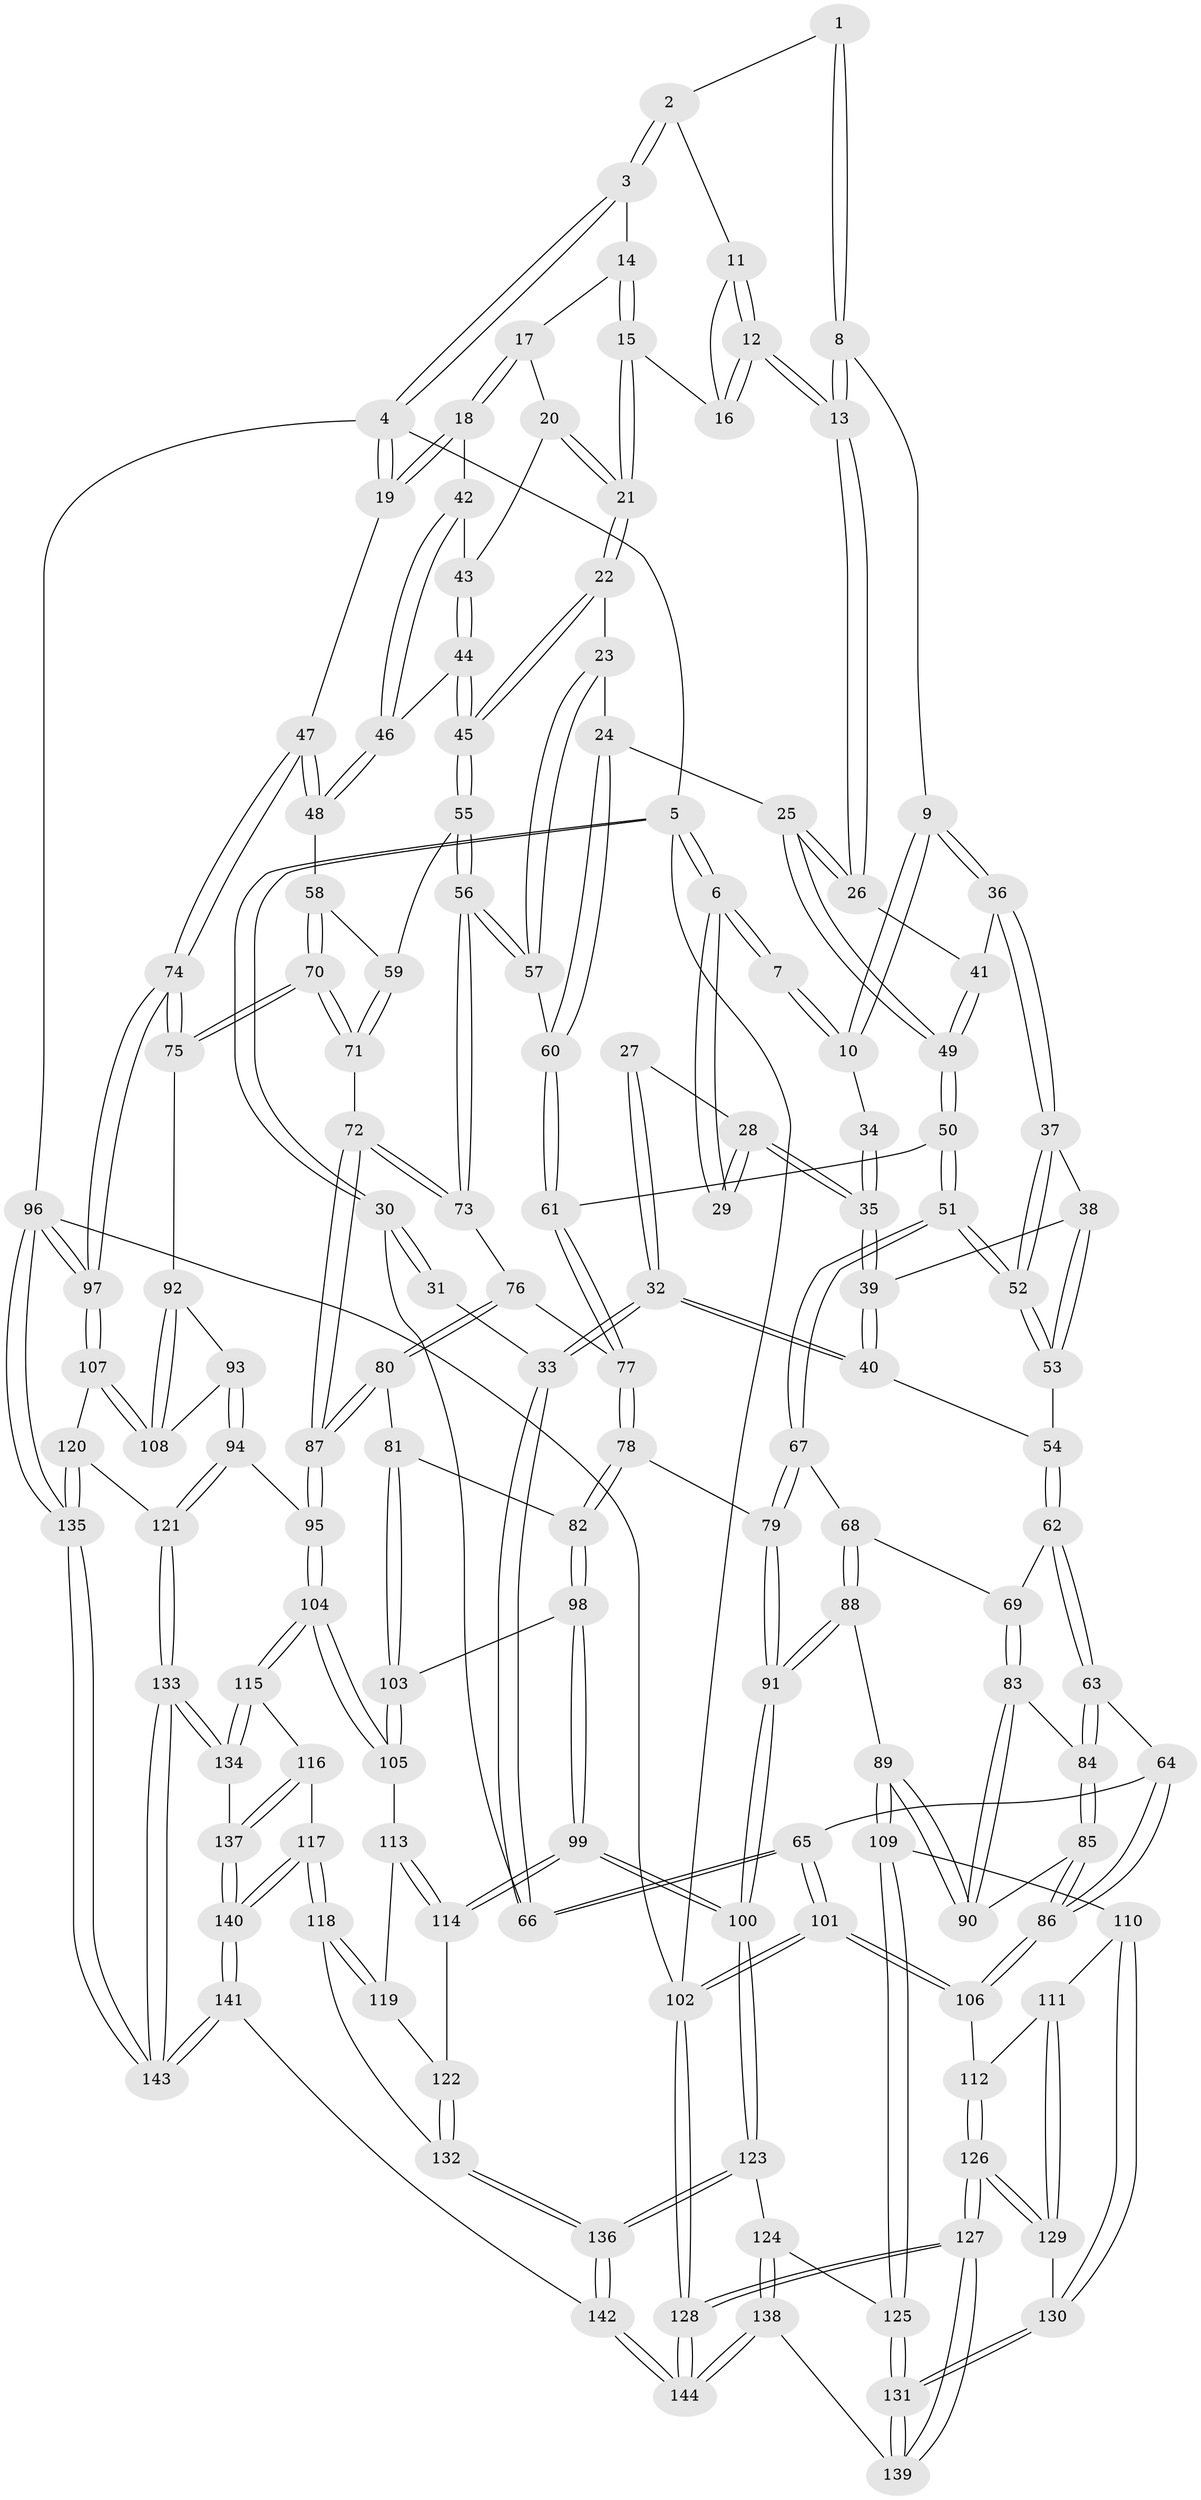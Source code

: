 // Generated by graph-tools (version 1.1) at 2025/51/03/09/25 03:51:11]
// undirected, 144 vertices, 357 edges
graph export_dot {
graph [start="1"]
  node [color=gray90,style=filled];
  1 [pos="+0.5506108945594729+0"];
  2 [pos="+0.6762116959446868+0"];
  3 [pos="+0.7171396609828631+0"];
  4 [pos="+1+0"];
  5 [pos="+0+0"];
  6 [pos="+0+0"];
  7 [pos="+0.32292675484352107+0"];
  8 [pos="+0.5080641964398109+0.002059813365674608"];
  9 [pos="+0.3584172018507747+0.09234879797282836"];
  10 [pos="+0.3385850081168013+0.07486961808299589"];
  11 [pos="+0.6217875593803988+0"];
  12 [pos="+0.5599744005317974+0.11879071452204175"];
  13 [pos="+0.5465338502446447+0.1281055598254885"];
  14 [pos="+0.7297121755904461+0"];
  15 [pos="+0.6526685984135081+0.1018021838660171"];
  16 [pos="+0.6474937207214115+0.10168577578422565"];
  17 [pos="+0.7650854477860686+0.06158206727802722"];
  18 [pos="+1+0.020830936382276653"];
  19 [pos="+1+0"];
  20 [pos="+0.7639141893021687+0.14041224832185356"];
  21 [pos="+0.7527126186733993+0.15368187543130926"];
  22 [pos="+0.7403965398406487+0.20530189403553856"];
  23 [pos="+0.6397287980248282+0.25158376457307874"];
  24 [pos="+0.5906086612905591+0.2534550056853583"];
  25 [pos="+0.5521182097024572+0.23326190888763554"];
  26 [pos="+0.5206227591465241+0.17041874965794848"];
  27 [pos="+0.10822279047181056+0.1428375610599843"];
  28 [pos="+0.13387472880781298+0.15008130271029899"];
  29 [pos="+0.1342445107809628+0.00786167010325841"];
  30 [pos="+0+0"];
  31 [pos="+0.09543733759304354+0.1382381516227778"];
  32 [pos="+0.018059658788248747+0.31015266300347333"];
  33 [pos="+0.0027116100470774562+0.3139784859441546"];
  34 [pos="+0.24712499701620216+0.107788704385988"];
  35 [pos="+0.18513065906357185+0.1841335426512484"];
  36 [pos="+0.39360846264196764+0.13973162392965774"];
  37 [pos="+0.3680739331087036+0.18730189292914456"];
  38 [pos="+0.2981071304524376+0.23216261474605934"];
  39 [pos="+0.1850492153214707+0.18719227603645835"];
  40 [pos="+0.15495493815397918+0.2799157924854002"];
  41 [pos="+0.4061423088900114+0.14397929371221713"];
  42 [pos="+0.9923649409942703+0.09293391195960164"];
  43 [pos="+0.8798347855508358+0.1327356214206792"];
  44 [pos="+0.8566725334613641+0.2758139577514019"];
  45 [pos="+0.8142791180102648+0.2916192590834778"];
  46 [pos="+0.9264965514268549+0.26982181775928893"];
  47 [pos="+1+0.4095717245645017"];
  48 [pos="+1+0.37162759990348754"];
  49 [pos="+0.4313056288616496+0.3687317199061463"];
  50 [pos="+0.4147885264828934+0.39192479656063267"];
  51 [pos="+0.3933478981208602+0.3988890146229951"];
  52 [pos="+0.3630832388059583+0.37269270600543475"];
  53 [pos="+0.27618600552732336+0.3404119120315597"];
  54 [pos="+0.21898979957812856+0.33984844683341164"];
  55 [pos="+0.801480440436649+0.37755234075176064"];
  56 [pos="+0.7528849988944437+0.42755006559962894"];
  57 [pos="+0.7359035151003983+0.41420533428011713"];
  58 [pos="+0.9391673059478582+0.40055651500632145"];
  59 [pos="+0.9172296701054434+0.4059561487010777"];
  60 [pos="+0.5975173009921085+0.37246125803199587"];
  61 [pos="+0.5480935100015383+0.44224190357480797"];
  62 [pos="+0.1669423376248621+0.49779774476241484"];
  63 [pos="+0.1605352763929768+0.5004198695454899"];
  64 [pos="+0.14005025609686717+0.5023378762507628"];
  65 [pos="+0+0.391476049623406"];
  66 [pos="+0+0.36899688969738753"];
  67 [pos="+0.3627940114753126+0.4992777277926714"];
  68 [pos="+0.30810480163617016+0.529357342273025"];
  69 [pos="+0.2593239526210152+0.521941963041043"];
  70 [pos="+0.9413502300064496+0.5719647999656784"];
  71 [pos="+0.8839397513349979+0.5340748666207916"];
  72 [pos="+0.7508284369285269+0.5139940442124566"];
  73 [pos="+0.7424059118838676+0.49762169452230776"];
  74 [pos="+1+0.5710282975704444"];
  75 [pos="+0.9448216118545953+0.574632460423389"];
  76 [pos="+0.599452309050183+0.5012559707935655"];
  77 [pos="+0.5564784823582035+0.45800240685633403"];
  78 [pos="+0.4452395828939128+0.5793722468845627"];
  79 [pos="+0.4413357770679317+0.5774796309654621"];
  80 [pos="+0.5641058147381577+0.5914493688037058"];
  81 [pos="+0.5583396467407794+0.6012616538733028"];
  82 [pos="+0.45055063212825186+0.5841113293441691"];
  83 [pos="+0.21098909184962542+0.6395088415081774"];
  84 [pos="+0.1824957278215053+0.6004330400079938"];
  85 [pos="+0.13957511386413388+0.6497695989697888"];
  86 [pos="+0.08350039684064257+0.6625041551534127"];
  87 [pos="+0.7424058034433482+0.5876398614626189"];
  88 [pos="+0.29010629153761086+0.7050695339228058"];
  89 [pos="+0.2668171701469767+0.7097614909291134"];
  90 [pos="+0.22064125301873602+0.6630610337164745"];
  91 [pos="+0.31810722793465707+0.717765869670092"];
  92 [pos="+0.9062693867025253+0.6289368813163982"];
  93 [pos="+0.8055070185760991+0.6894955528070502"];
  94 [pos="+0.7505722438199044+0.7024098820948557"];
  95 [pos="+0.7416780539076726+0.6988237697092449"];
  96 [pos="+1+1"];
  97 [pos="+1+0.6951147370122642"];
  98 [pos="+0.4566915256578139+0.698544914538162"];
  99 [pos="+0.4161209247194808+0.7606535938300394"];
  100 [pos="+0.38508839985942817+0.7738874351553411"];
  101 [pos="+0+0.7002453337890087"];
  102 [pos="+0+1"];
  103 [pos="+0.5883712542513253+0.6781942053686812"];
  104 [pos="+0.7101185796331899+0.7139724197190637"];
  105 [pos="+0.6032650153455271+0.6928389449534246"];
  106 [pos="+0.04516305251440429+0.7057452022432001"];
  107 [pos="+0.9696907129152602+0.7610372060829995"];
  108 [pos="+0.946338476173768+0.7394079649589265"];
  109 [pos="+0.2517938721469538+0.7216189594326791"];
  110 [pos="+0.21521258709293445+0.7470586364233296"];
  111 [pos="+0.11090984189492664+0.7343004059700207"];
  112 [pos="+0.06549917195737125+0.7203538004680926"];
  113 [pos="+0.5964224405130472+0.7023173407233002"];
  114 [pos="+0.4268638132876767+0.7634752476780159"];
  115 [pos="+0.6919031297945122+0.7675445688355284"];
  116 [pos="+0.661803630638064+0.8071532885925385"];
  117 [pos="+0.5774983546332702+0.8416517892712193"];
  118 [pos="+0.5611390794099572+0.8337957953946229"];
  119 [pos="+0.5618136796867466+0.7563536839293412"];
  120 [pos="+0.9652689096521299+0.7660155611557603"];
  121 [pos="+0.8467250450265114+0.8361954893077341"];
  122 [pos="+0.4566476538576284+0.7729981014898091"];
  123 [pos="+0.37873459190817643+0.8382453797284413"];
  124 [pos="+0.29243054891956427+0.8498979811501701"];
  125 [pos="+0.2762645806848731+0.8481980206539651"];
  126 [pos="+0.10231395461764856+0.8769054087221148"];
  127 [pos="+0.009254853748151576+1"];
  128 [pos="+0+1"];
  129 [pos="+0.1516384229530426+0.8531304644095302"];
  130 [pos="+0.20281700965944924+0.844854769354443"];
  131 [pos="+0.2100576934998285+0.8536579267634463"];
  132 [pos="+0.5359324267263361+0.8404199850464826"];
  133 [pos="+0.8421434639205565+1"];
  134 [pos="+0.7372155123493751+0.8894664769380886"];
  135 [pos="+0.9774558670480233+1"];
  136 [pos="+0.4165450691606862+0.9889747722229282"];
  137 [pos="+0.6621615512230286+0.877348642323223"];
  138 [pos="+0.2521081353455528+0.9394747559903962"];
  139 [pos="+0.21866319677815596+0.8963268017813103"];
  140 [pos="+0.6156158883195902+0.9508800355285179"];
  141 [pos="+0.5988795415649311+1"];
  142 [pos="+0.4139617103484014+1"];
  143 [pos="+0.9017497776677634+1"];
  144 [pos="+0.38056665918861227+1"];
  1 -- 2;
  1 -- 8;
  1 -- 8;
  2 -- 3;
  2 -- 3;
  2 -- 11;
  3 -- 4;
  3 -- 4;
  3 -- 14;
  4 -- 5;
  4 -- 19;
  4 -- 19;
  4 -- 96;
  5 -- 6;
  5 -- 6;
  5 -- 30;
  5 -- 30;
  5 -- 102;
  6 -- 7;
  6 -- 7;
  6 -- 29;
  6 -- 29;
  7 -- 10;
  7 -- 10;
  8 -- 9;
  8 -- 13;
  8 -- 13;
  9 -- 10;
  9 -- 10;
  9 -- 36;
  9 -- 36;
  10 -- 34;
  11 -- 12;
  11 -- 12;
  11 -- 16;
  12 -- 13;
  12 -- 13;
  12 -- 16;
  12 -- 16;
  13 -- 26;
  13 -- 26;
  14 -- 15;
  14 -- 15;
  14 -- 17;
  15 -- 16;
  15 -- 21;
  15 -- 21;
  17 -- 18;
  17 -- 18;
  17 -- 20;
  18 -- 19;
  18 -- 19;
  18 -- 42;
  19 -- 47;
  20 -- 21;
  20 -- 21;
  20 -- 43;
  21 -- 22;
  21 -- 22;
  22 -- 23;
  22 -- 45;
  22 -- 45;
  23 -- 24;
  23 -- 57;
  23 -- 57;
  24 -- 25;
  24 -- 60;
  24 -- 60;
  25 -- 26;
  25 -- 26;
  25 -- 49;
  25 -- 49;
  26 -- 41;
  27 -- 28;
  27 -- 32;
  27 -- 32;
  28 -- 29;
  28 -- 29;
  28 -- 35;
  28 -- 35;
  30 -- 31;
  30 -- 31;
  30 -- 66;
  31 -- 33;
  32 -- 33;
  32 -- 33;
  32 -- 40;
  32 -- 40;
  33 -- 66;
  33 -- 66;
  34 -- 35;
  34 -- 35;
  35 -- 39;
  35 -- 39;
  36 -- 37;
  36 -- 37;
  36 -- 41;
  37 -- 38;
  37 -- 52;
  37 -- 52;
  38 -- 39;
  38 -- 53;
  38 -- 53;
  39 -- 40;
  39 -- 40;
  40 -- 54;
  41 -- 49;
  41 -- 49;
  42 -- 43;
  42 -- 46;
  42 -- 46;
  43 -- 44;
  43 -- 44;
  44 -- 45;
  44 -- 45;
  44 -- 46;
  45 -- 55;
  45 -- 55;
  46 -- 48;
  46 -- 48;
  47 -- 48;
  47 -- 48;
  47 -- 74;
  47 -- 74;
  48 -- 58;
  49 -- 50;
  49 -- 50;
  50 -- 51;
  50 -- 51;
  50 -- 61;
  51 -- 52;
  51 -- 52;
  51 -- 67;
  51 -- 67;
  52 -- 53;
  52 -- 53;
  53 -- 54;
  54 -- 62;
  54 -- 62;
  55 -- 56;
  55 -- 56;
  55 -- 59;
  56 -- 57;
  56 -- 57;
  56 -- 73;
  56 -- 73;
  57 -- 60;
  58 -- 59;
  58 -- 70;
  58 -- 70;
  59 -- 71;
  59 -- 71;
  60 -- 61;
  60 -- 61;
  61 -- 77;
  61 -- 77;
  62 -- 63;
  62 -- 63;
  62 -- 69;
  63 -- 64;
  63 -- 84;
  63 -- 84;
  64 -- 65;
  64 -- 86;
  64 -- 86;
  65 -- 66;
  65 -- 66;
  65 -- 101;
  65 -- 101;
  67 -- 68;
  67 -- 79;
  67 -- 79;
  68 -- 69;
  68 -- 88;
  68 -- 88;
  69 -- 83;
  69 -- 83;
  70 -- 71;
  70 -- 71;
  70 -- 75;
  70 -- 75;
  71 -- 72;
  72 -- 73;
  72 -- 73;
  72 -- 87;
  72 -- 87;
  73 -- 76;
  74 -- 75;
  74 -- 75;
  74 -- 97;
  74 -- 97;
  75 -- 92;
  76 -- 77;
  76 -- 80;
  76 -- 80;
  77 -- 78;
  77 -- 78;
  78 -- 79;
  78 -- 82;
  78 -- 82;
  79 -- 91;
  79 -- 91;
  80 -- 81;
  80 -- 87;
  80 -- 87;
  81 -- 82;
  81 -- 103;
  81 -- 103;
  82 -- 98;
  82 -- 98;
  83 -- 84;
  83 -- 90;
  83 -- 90;
  84 -- 85;
  84 -- 85;
  85 -- 86;
  85 -- 86;
  85 -- 90;
  86 -- 106;
  86 -- 106;
  87 -- 95;
  87 -- 95;
  88 -- 89;
  88 -- 91;
  88 -- 91;
  89 -- 90;
  89 -- 90;
  89 -- 109;
  89 -- 109;
  91 -- 100;
  91 -- 100;
  92 -- 93;
  92 -- 108;
  92 -- 108;
  93 -- 94;
  93 -- 94;
  93 -- 108;
  94 -- 95;
  94 -- 121;
  94 -- 121;
  95 -- 104;
  95 -- 104;
  96 -- 97;
  96 -- 97;
  96 -- 135;
  96 -- 135;
  96 -- 102;
  97 -- 107;
  97 -- 107;
  98 -- 99;
  98 -- 99;
  98 -- 103;
  99 -- 100;
  99 -- 100;
  99 -- 114;
  99 -- 114;
  100 -- 123;
  100 -- 123;
  101 -- 102;
  101 -- 102;
  101 -- 106;
  101 -- 106;
  102 -- 128;
  102 -- 128;
  103 -- 105;
  103 -- 105;
  104 -- 105;
  104 -- 105;
  104 -- 115;
  104 -- 115;
  105 -- 113;
  106 -- 112;
  107 -- 108;
  107 -- 108;
  107 -- 120;
  109 -- 110;
  109 -- 125;
  109 -- 125;
  110 -- 111;
  110 -- 130;
  110 -- 130;
  111 -- 112;
  111 -- 129;
  111 -- 129;
  112 -- 126;
  112 -- 126;
  113 -- 114;
  113 -- 114;
  113 -- 119;
  114 -- 122;
  115 -- 116;
  115 -- 134;
  115 -- 134;
  116 -- 117;
  116 -- 137;
  116 -- 137;
  117 -- 118;
  117 -- 118;
  117 -- 140;
  117 -- 140;
  118 -- 119;
  118 -- 119;
  118 -- 132;
  119 -- 122;
  120 -- 121;
  120 -- 135;
  120 -- 135;
  121 -- 133;
  121 -- 133;
  122 -- 132;
  122 -- 132;
  123 -- 124;
  123 -- 136;
  123 -- 136;
  124 -- 125;
  124 -- 138;
  124 -- 138;
  125 -- 131;
  125 -- 131;
  126 -- 127;
  126 -- 127;
  126 -- 129;
  126 -- 129;
  127 -- 128;
  127 -- 128;
  127 -- 139;
  127 -- 139;
  128 -- 144;
  128 -- 144;
  129 -- 130;
  130 -- 131;
  130 -- 131;
  131 -- 139;
  131 -- 139;
  132 -- 136;
  132 -- 136;
  133 -- 134;
  133 -- 134;
  133 -- 143;
  133 -- 143;
  134 -- 137;
  135 -- 143;
  135 -- 143;
  136 -- 142;
  136 -- 142;
  137 -- 140;
  137 -- 140;
  138 -- 139;
  138 -- 144;
  138 -- 144;
  140 -- 141;
  140 -- 141;
  141 -- 142;
  141 -- 143;
  141 -- 143;
  142 -- 144;
  142 -- 144;
}
